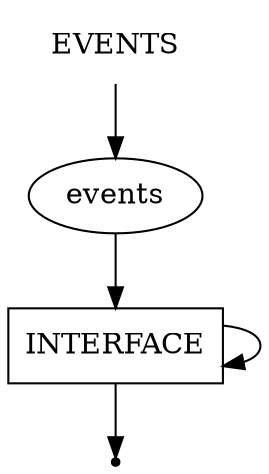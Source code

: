 digraph EVENTS {
    start [label=EVENTS shape=plaintext]
    A [label="events" shape=oval]
    B [label=INTERFACE shape=box]
    end [label="" shape=point]
    start -> A
    A -> B
    B -> B
    B -> end
}